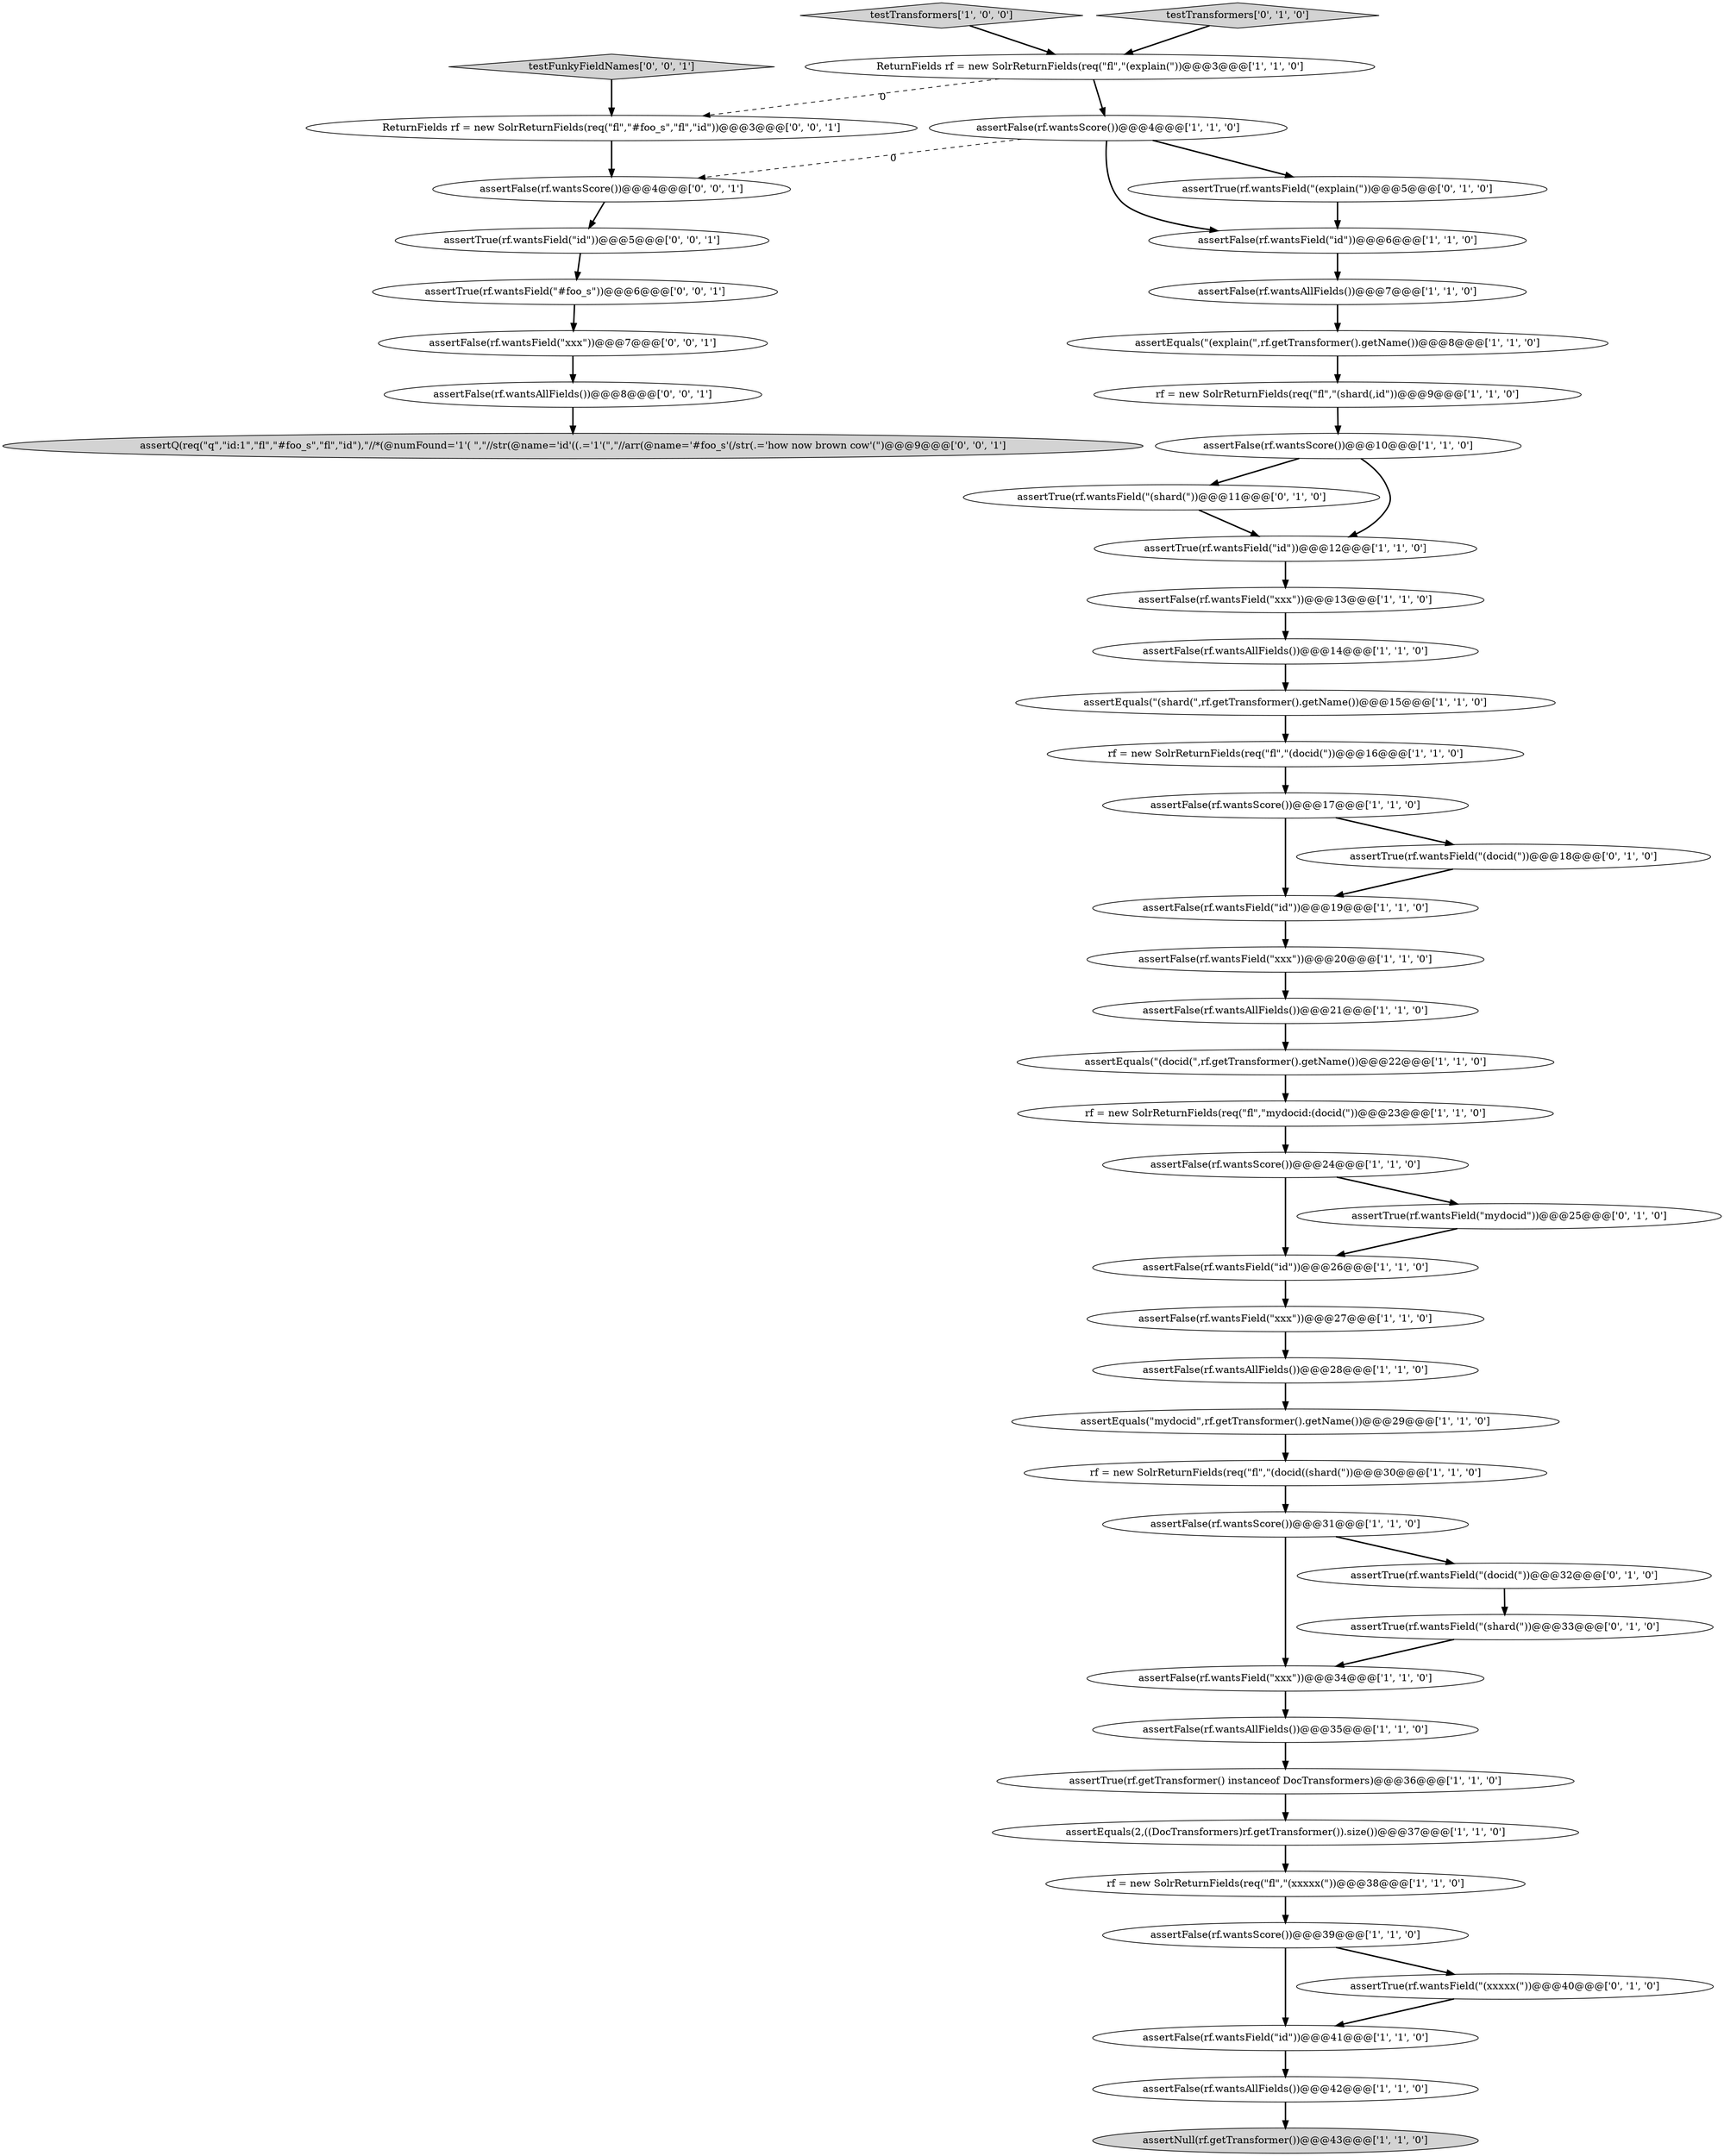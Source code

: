 digraph {
0 [style = filled, label = "assertFalse(rf.wantsAllFields())@@@21@@@['1', '1', '0']", fillcolor = white, shape = ellipse image = "AAA0AAABBB1BBB"];
13 [style = filled, label = "assertFalse(rf.wantsScore())@@@31@@@['1', '1', '0']", fillcolor = white, shape = ellipse image = "AAA0AAABBB1BBB"];
1 [style = filled, label = "assertFalse(rf.wantsField(\"id\"))@@@26@@@['1', '1', '0']", fillcolor = white, shape = ellipse image = "AAA0AAABBB1BBB"];
17 [style = filled, label = "assertTrue(rf.getTransformer() instanceof DocTransformers)@@@36@@@['1', '1', '0']", fillcolor = white, shape = ellipse image = "AAA0AAABBB1BBB"];
27 [style = filled, label = "assertFalse(rf.wantsField(\"xxx\"))@@@34@@@['1', '1', '0']", fillcolor = white, shape = ellipse image = "AAA0AAABBB1BBB"];
8 [style = filled, label = "testTransformers['1', '0', '0']", fillcolor = lightgray, shape = diamond image = "AAA0AAABBB1BBB"];
34 [style = filled, label = "assertFalse(rf.wantsScore())@@@39@@@['1', '1', '0']", fillcolor = white, shape = ellipse image = "AAA0AAABBB1BBB"];
42 [style = filled, label = "assertTrue(rf.wantsField(\"(explain(\"))@@@5@@@['0', '1', '0']", fillcolor = white, shape = ellipse image = "AAA1AAABBB2BBB"];
32 [style = filled, label = "ReturnFields rf = new SolrReturnFields(req(\"fl\",\"(explain(\"))@@@3@@@['1', '1', '0']", fillcolor = white, shape = ellipse image = "AAA0AAABBB1BBB"];
46 [style = filled, label = "assertFalse(rf.wantsScore())@@@4@@@['0', '0', '1']", fillcolor = white, shape = ellipse image = "AAA0AAABBB3BBB"];
20 [style = filled, label = "assertEquals(\"(shard(\",rf.getTransformer().getName())@@@15@@@['1', '1', '0']", fillcolor = white, shape = ellipse image = "AAA0AAABBB1BBB"];
7 [style = filled, label = "assertFalse(rf.wantsField(\"id\"))@@@6@@@['1', '1', '0']", fillcolor = white, shape = ellipse image = "AAA0AAABBB1BBB"];
24 [style = filled, label = "assertNull(rf.getTransformer())@@@43@@@['1', '1', '0']", fillcolor = lightgray, shape = ellipse image = "AAA0AAABBB1BBB"];
30 [style = filled, label = "rf = new SolrReturnFields(req(\"fl\",\"(docid(\"))@@@16@@@['1', '1', '0']", fillcolor = white, shape = ellipse image = "AAA0AAABBB1BBB"];
19 [style = filled, label = "assertFalse(rf.wantsScore())@@@24@@@['1', '1', '0']", fillcolor = white, shape = ellipse image = "AAA0AAABBB1BBB"];
44 [style = filled, label = "assertTrue(rf.wantsField(\"id\"))@@@5@@@['0', '0', '1']", fillcolor = white, shape = ellipse image = "AAA0AAABBB3BBB"];
29 [style = filled, label = "rf = new SolrReturnFields(req(\"fl\",\"(docid((shard(\"))@@@30@@@['1', '1', '0']", fillcolor = white, shape = ellipse image = "AAA0AAABBB1BBB"];
36 [style = filled, label = "assertTrue(rf.wantsField(\"(docid(\"))@@@32@@@['0', '1', '0']", fillcolor = white, shape = ellipse image = "AAA1AAABBB2BBB"];
18 [style = filled, label = "assertFalse(rf.wantsField(\"id\"))@@@19@@@['1', '1', '0']", fillcolor = white, shape = ellipse image = "AAA0AAABBB1BBB"];
31 [style = filled, label = "assertFalse(rf.wantsAllFields())@@@28@@@['1', '1', '0']", fillcolor = white, shape = ellipse image = "AAA0AAABBB1BBB"];
35 [style = filled, label = "testTransformers['0', '1', '0']", fillcolor = lightgray, shape = diamond image = "AAA0AAABBB2BBB"];
39 [style = filled, label = "assertTrue(rf.wantsField(\"(shard(\"))@@@11@@@['0', '1', '0']", fillcolor = white, shape = ellipse image = "AAA1AAABBB2BBB"];
12 [style = filled, label = "assertFalse(rf.wantsAllFields())@@@35@@@['1', '1', '0']", fillcolor = white, shape = ellipse image = "AAA0AAABBB1BBB"];
5 [style = filled, label = "assertEquals(2,((DocTransformers)rf.getTransformer()).size())@@@37@@@['1', '1', '0']", fillcolor = white, shape = ellipse image = "AAA0AAABBB1BBB"];
37 [style = filled, label = "assertTrue(rf.wantsField(\"(docid(\"))@@@18@@@['0', '1', '0']", fillcolor = white, shape = ellipse image = "AAA1AAABBB2BBB"];
2 [style = filled, label = "assertEquals(\"mydocid\",rf.getTransformer().getName())@@@29@@@['1', '1', '0']", fillcolor = white, shape = ellipse image = "AAA0AAABBB1BBB"];
14 [style = filled, label = "assertFalse(rf.wantsField(\"xxx\"))@@@20@@@['1', '1', '0']", fillcolor = white, shape = ellipse image = "AAA0AAABBB1BBB"];
26 [style = filled, label = "rf = new SolrReturnFields(req(\"fl\",\"(shard(,id\"))@@@9@@@['1', '1', '0']", fillcolor = white, shape = ellipse image = "AAA0AAABBB1BBB"];
47 [style = filled, label = "assertTrue(rf.wantsField(\"#foo_s\"))@@@6@@@['0', '0', '1']", fillcolor = white, shape = ellipse image = "AAA0AAABBB3BBB"];
45 [style = filled, label = "testFunkyFieldNames['0', '0', '1']", fillcolor = lightgray, shape = diamond image = "AAA0AAABBB3BBB"];
50 [style = filled, label = "assertFalse(rf.wantsAllFields())@@@8@@@['0', '0', '1']", fillcolor = white, shape = ellipse image = "AAA0AAABBB3BBB"];
21 [style = filled, label = "assertTrue(rf.wantsField(\"id\"))@@@12@@@['1', '1', '0']", fillcolor = white, shape = ellipse image = "AAA0AAABBB1BBB"];
28 [style = filled, label = "assertFalse(rf.wantsAllFields())@@@7@@@['1', '1', '0']", fillcolor = white, shape = ellipse image = "AAA0AAABBB1BBB"];
16 [style = filled, label = "rf = new SolrReturnFields(req(\"fl\",\"mydocid:(docid(\"))@@@23@@@['1', '1', '0']", fillcolor = white, shape = ellipse image = "AAA0AAABBB1BBB"];
15 [style = filled, label = "assertFalse(rf.wantsField(\"xxx\"))@@@13@@@['1', '1', '0']", fillcolor = white, shape = ellipse image = "AAA0AAABBB1BBB"];
43 [style = filled, label = "ReturnFields rf = new SolrReturnFields(req(\"fl\",\"#foo_s\",\"fl\",\"id\"))@@@3@@@['0', '0', '1']", fillcolor = white, shape = ellipse image = "AAA0AAABBB3BBB"];
33 [style = filled, label = "rf = new SolrReturnFields(req(\"fl\",\"(xxxxx(\"))@@@38@@@['1', '1', '0']", fillcolor = white, shape = ellipse image = "AAA0AAABBB1BBB"];
40 [style = filled, label = "assertTrue(rf.wantsField(\"(shard(\"))@@@33@@@['0', '1', '0']", fillcolor = white, shape = ellipse image = "AAA1AAABBB2BBB"];
48 [style = filled, label = "assertQ(req(\"q\",\"id:1\",\"fl\",\"#foo_s\",\"fl\",\"id\"),\"//*(@numFound='1'( \",\"//str(@name='id'((.='1'(\",\"//arr(@name='#foo_s'(/str(.='how now brown cow'(\")@@@9@@@['0', '0', '1']", fillcolor = lightgray, shape = ellipse image = "AAA0AAABBB3BBB"];
4 [style = filled, label = "assertEquals(\"(explain(\",rf.getTransformer().getName())@@@8@@@['1', '1', '0']", fillcolor = white, shape = ellipse image = "AAA0AAABBB1BBB"];
10 [style = filled, label = "assertFalse(rf.wantsScore())@@@4@@@['1', '1', '0']", fillcolor = white, shape = ellipse image = "AAA0AAABBB1BBB"];
11 [style = filled, label = "assertFalse(rf.wantsAllFields())@@@14@@@['1', '1', '0']", fillcolor = white, shape = ellipse image = "AAA0AAABBB1BBB"];
3 [style = filled, label = "assertFalse(rf.wantsField(\"id\"))@@@41@@@['1', '1', '0']", fillcolor = white, shape = ellipse image = "AAA0AAABBB1BBB"];
22 [style = filled, label = "assertFalse(rf.wantsScore())@@@17@@@['1', '1', '0']", fillcolor = white, shape = ellipse image = "AAA0AAABBB1BBB"];
23 [style = filled, label = "assertFalse(rf.wantsField(\"xxx\"))@@@27@@@['1', '1', '0']", fillcolor = white, shape = ellipse image = "AAA0AAABBB1BBB"];
41 [style = filled, label = "assertTrue(rf.wantsField(\"(xxxxx(\"))@@@40@@@['0', '1', '0']", fillcolor = white, shape = ellipse image = "AAA1AAABBB2BBB"];
49 [style = filled, label = "assertFalse(rf.wantsField(\"xxx\"))@@@7@@@['0', '0', '1']", fillcolor = white, shape = ellipse image = "AAA0AAABBB3BBB"];
38 [style = filled, label = "assertTrue(rf.wantsField(\"mydocid\"))@@@25@@@['0', '1', '0']", fillcolor = white, shape = ellipse image = "AAA1AAABBB2BBB"];
25 [style = filled, label = "assertFalse(rf.wantsScore())@@@10@@@['1', '1', '0']", fillcolor = white, shape = ellipse image = "AAA0AAABBB1BBB"];
6 [style = filled, label = "assertFalse(rf.wantsAllFields())@@@42@@@['1', '1', '0']", fillcolor = white, shape = ellipse image = "AAA0AAABBB1BBB"];
9 [style = filled, label = "assertEquals(\"(docid(\",rf.getTransformer().getName())@@@22@@@['1', '1', '0']", fillcolor = white, shape = ellipse image = "AAA0AAABBB1BBB"];
7->28 [style = bold, label=""];
29->13 [style = bold, label=""];
11->20 [style = bold, label=""];
27->12 [style = bold, label=""];
21->15 [style = bold, label=""];
4->26 [style = bold, label=""];
19->1 [style = bold, label=""];
47->49 [style = bold, label=""];
46->44 [style = bold, label=""];
37->18 [style = bold, label=""];
9->16 [style = bold, label=""];
16->19 [style = bold, label=""];
8->32 [style = bold, label=""];
42->7 [style = bold, label=""];
43->46 [style = bold, label=""];
0->9 [style = bold, label=""];
33->34 [style = bold, label=""];
30->22 [style = bold, label=""];
10->42 [style = bold, label=""];
19->38 [style = bold, label=""];
39->21 [style = bold, label=""];
14->0 [style = bold, label=""];
6->24 [style = bold, label=""];
38->1 [style = bold, label=""];
50->48 [style = bold, label=""];
1->23 [style = bold, label=""];
34->3 [style = bold, label=""];
40->27 [style = bold, label=""];
10->46 [style = dashed, label="0"];
35->32 [style = bold, label=""];
3->6 [style = bold, label=""];
28->4 [style = bold, label=""];
23->31 [style = bold, label=""];
25->21 [style = bold, label=""];
25->39 [style = bold, label=""];
26->25 [style = bold, label=""];
10->7 [style = bold, label=""];
12->17 [style = bold, label=""];
13->27 [style = bold, label=""];
2->29 [style = bold, label=""];
20->30 [style = bold, label=""];
45->43 [style = bold, label=""];
15->11 [style = bold, label=""];
32->10 [style = bold, label=""];
44->47 [style = bold, label=""];
32->43 [style = dashed, label="0"];
34->41 [style = bold, label=""];
41->3 [style = bold, label=""];
31->2 [style = bold, label=""];
22->18 [style = bold, label=""];
5->33 [style = bold, label=""];
18->14 [style = bold, label=""];
13->36 [style = bold, label=""];
36->40 [style = bold, label=""];
17->5 [style = bold, label=""];
49->50 [style = bold, label=""];
22->37 [style = bold, label=""];
}
